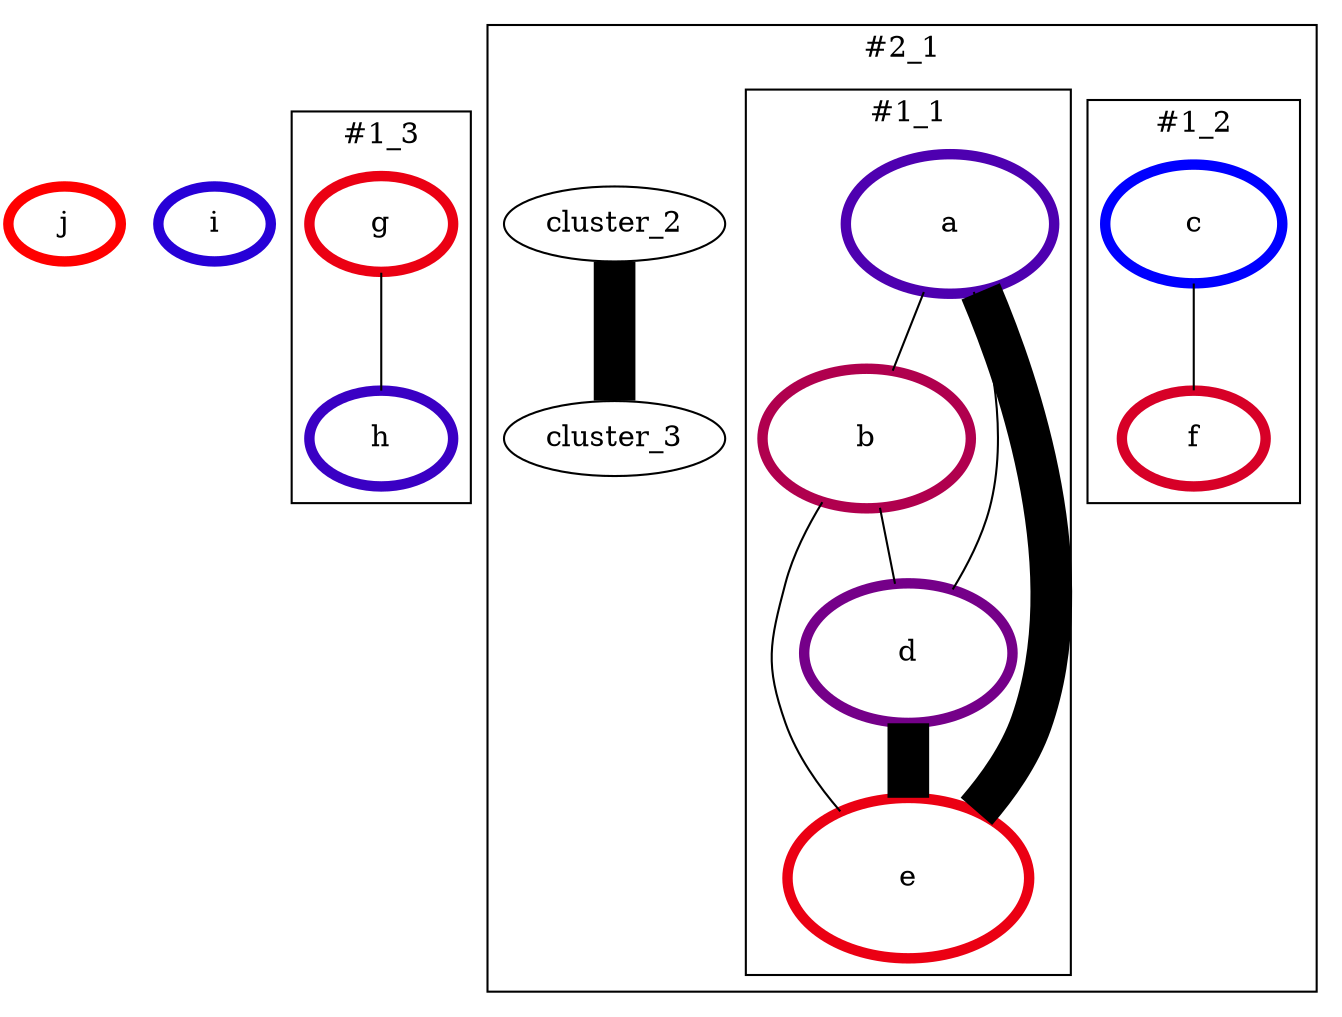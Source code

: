 digraph G {
  edge [dir=none]
n_15 [label="j" height=0.5 width=0.75 color="#ff0000" style="setlinewidth(5)" ]
n_14 [label="i" height=0.5 width=0.75 color="#2700d7" style="setlinewidth(5)" ]
  subgraph cluster_4 {
label="#1_3"
n_12 [label="g" height=0.642857143 width=0.9642857144999999 color="#eb0013" style="setlinewidth(5)" ]
n_13 [label="h" height=0.642857143 width=0.9642857144999999 color="#3a00c4" style="setlinewidth(5)" ]
n_12 -> n_13 [style="setlinewidth(1)" ]
  }
  subgraph cluster_5 {
label="#2_1"
cluster_3 []
cluster_2 []
cluster_2 -> cluster_3 [style="setlinewidth(20)" ]
    subgraph cluster_2 {
label="#1_1"
n_6 [label="a" height=0.9285714285 width=1.39285714275 color="#4e00b0" style="setlinewidth(5)" ]
n_7 [label="b" height=0.9285714285 width=1.39285714275 color="#b0004e" style="setlinewidth(5)" ]
n_9 [label="d" height=0.9285714285 width=1.39285714275 color="#750089" style="setlinewidth(5)" ]
n_10 [label="e" height=1.0714285715 width=1.60714285725 color="#eb0013" style="setlinewidth(5)" ]
n_6 -> n_7 [style="setlinewidth(1)" ]
n_6 -> n_9 [style="setlinewidth(1)" ]
n_7 -> n_9 [style="setlinewidth(1)" ]
n_6 -> n_10 [style="setlinewidth(20)" ]
n_7 -> n_10 [style="setlinewidth(1)" ]
n_9 -> n_10 [style="setlinewidth(20)" ]
    }
    subgraph cluster_3 {
label="#1_2"
n_8 [label="c" height=0.7857142855 width=1.17857142825 color="#0000ff" style="setlinewidth(5)" ]
n_11 [label="f" height=0.642857143 width=0.9642857144999999 color="#d70027" style="setlinewidth(5)" ]
n_8 -> n_11 [style="setlinewidth(1)" ]
    }
  }
}
